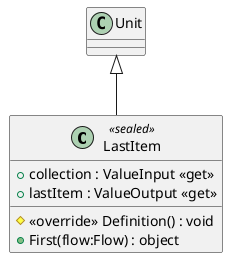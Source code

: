 @startuml
class LastItem <<sealed>> {
    + collection : ValueInput <<get>>
    + lastItem : ValueOutput <<get>>
    # <<override>> Definition() : void
    + First(flow:Flow) : object
}
Unit <|-- LastItem
@enduml
